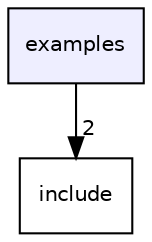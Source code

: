 digraph "examples" {
  compound=true
  node [ fontsize="10", fontname="Helvetica"];
  edge [ labelfontsize="10", labelfontname="Helvetica"];
  dir_d71eff27621ab7998ebee95742fa6311 [shape=box, label="examples", style="filled", fillcolor="#eeeeff", pencolor="black", URL="dir_d71eff27621ab7998ebee95742fa6311.html"];
  dir_bf5286d047b27d429c43b11eb39ce6ba [shape=box label="include" URL="dir_bf5286d047b27d429c43b11eb39ce6ba.html"];
  dir_d71eff27621ab7998ebee95742fa6311->dir_bf5286d047b27d429c43b11eb39ce6ba [headlabel="2", labeldistance=1.5 headhref="dir_000006_000008.html"];
}

